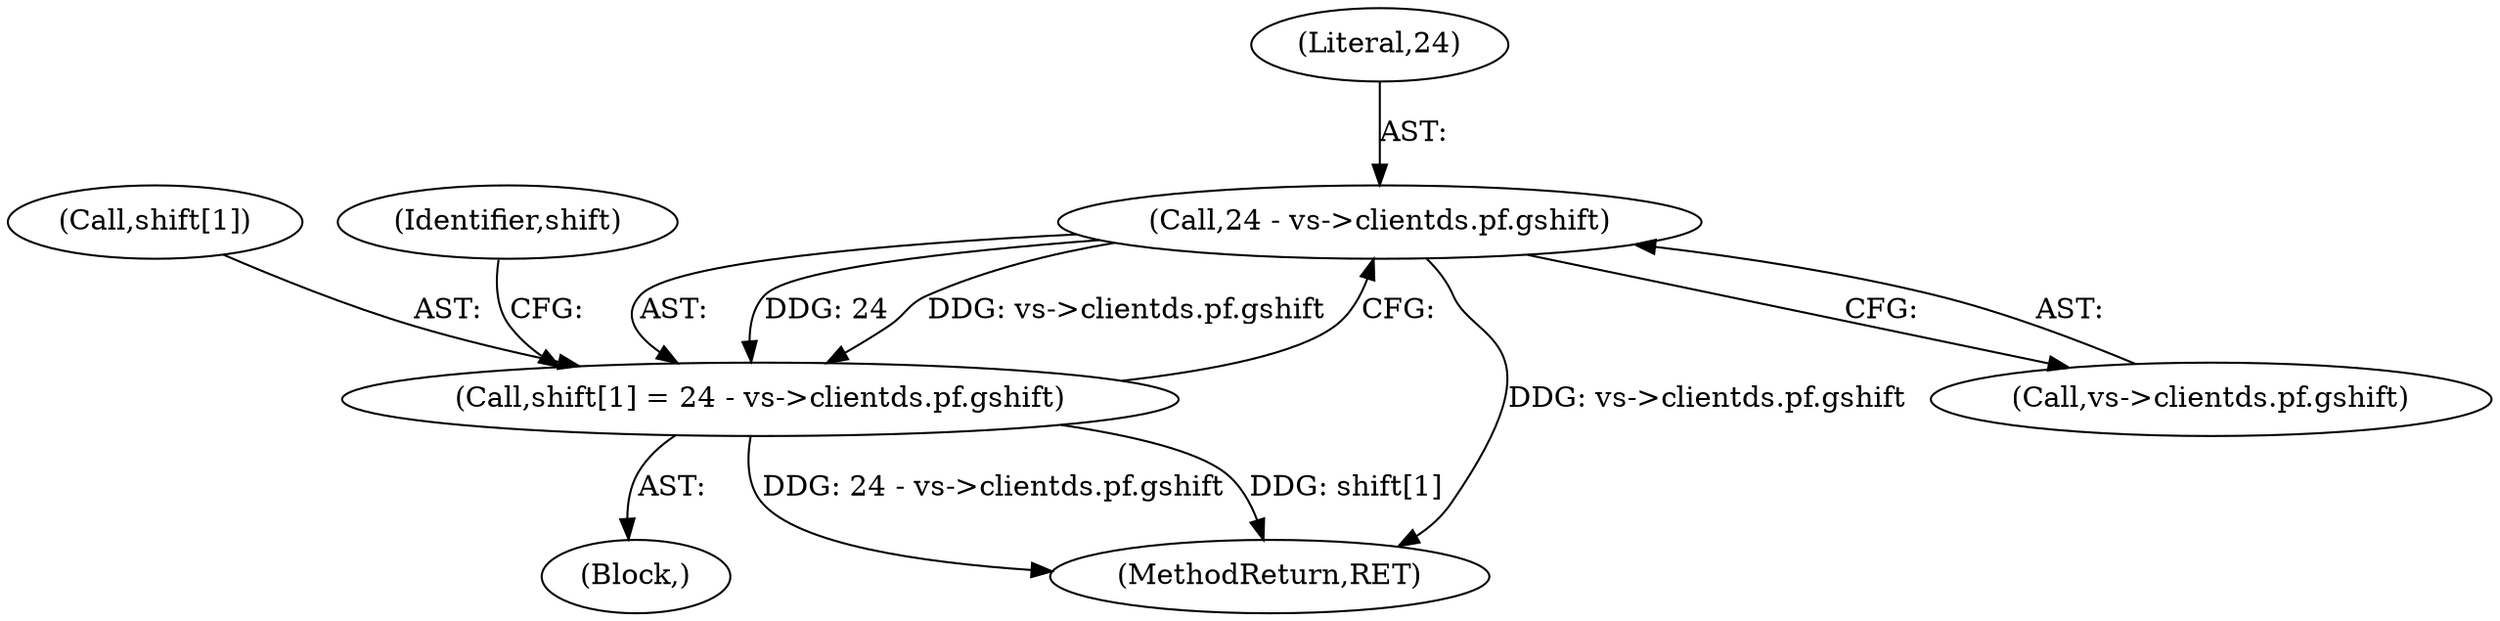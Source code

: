 digraph "0_qemu_9f64916da20eea67121d544698676295bbb105a7_7@pointer" {
"1000209" [label="(Call,24 - vs->clientds.pf.gshift)"];
"1000205" [label="(Call,shift[1] = 24 - vs->clientds.pf.gshift)"];
"1000191" [label="(Block,)"];
"1000209" [label="(Call,24 - vs->clientds.pf.gshift)"];
"1000378" [label="(MethodReturn,RET)"];
"1000206" [label="(Call,shift[1])"];
"1000205" [label="(Call,shift[1] = 24 - vs->clientds.pf.gshift)"];
"1000220" [label="(Identifier,shift)"];
"1000211" [label="(Call,vs->clientds.pf.gshift)"];
"1000210" [label="(Literal,24)"];
"1000209" -> "1000205"  [label="AST: "];
"1000209" -> "1000211"  [label="CFG: "];
"1000210" -> "1000209"  [label="AST: "];
"1000211" -> "1000209"  [label="AST: "];
"1000205" -> "1000209"  [label="CFG: "];
"1000209" -> "1000378"  [label="DDG: vs->clientds.pf.gshift"];
"1000209" -> "1000205"  [label="DDG: 24"];
"1000209" -> "1000205"  [label="DDG: vs->clientds.pf.gshift"];
"1000205" -> "1000191"  [label="AST: "];
"1000206" -> "1000205"  [label="AST: "];
"1000220" -> "1000205"  [label="CFG: "];
"1000205" -> "1000378"  [label="DDG: 24 - vs->clientds.pf.gshift"];
"1000205" -> "1000378"  [label="DDG: shift[1]"];
}

